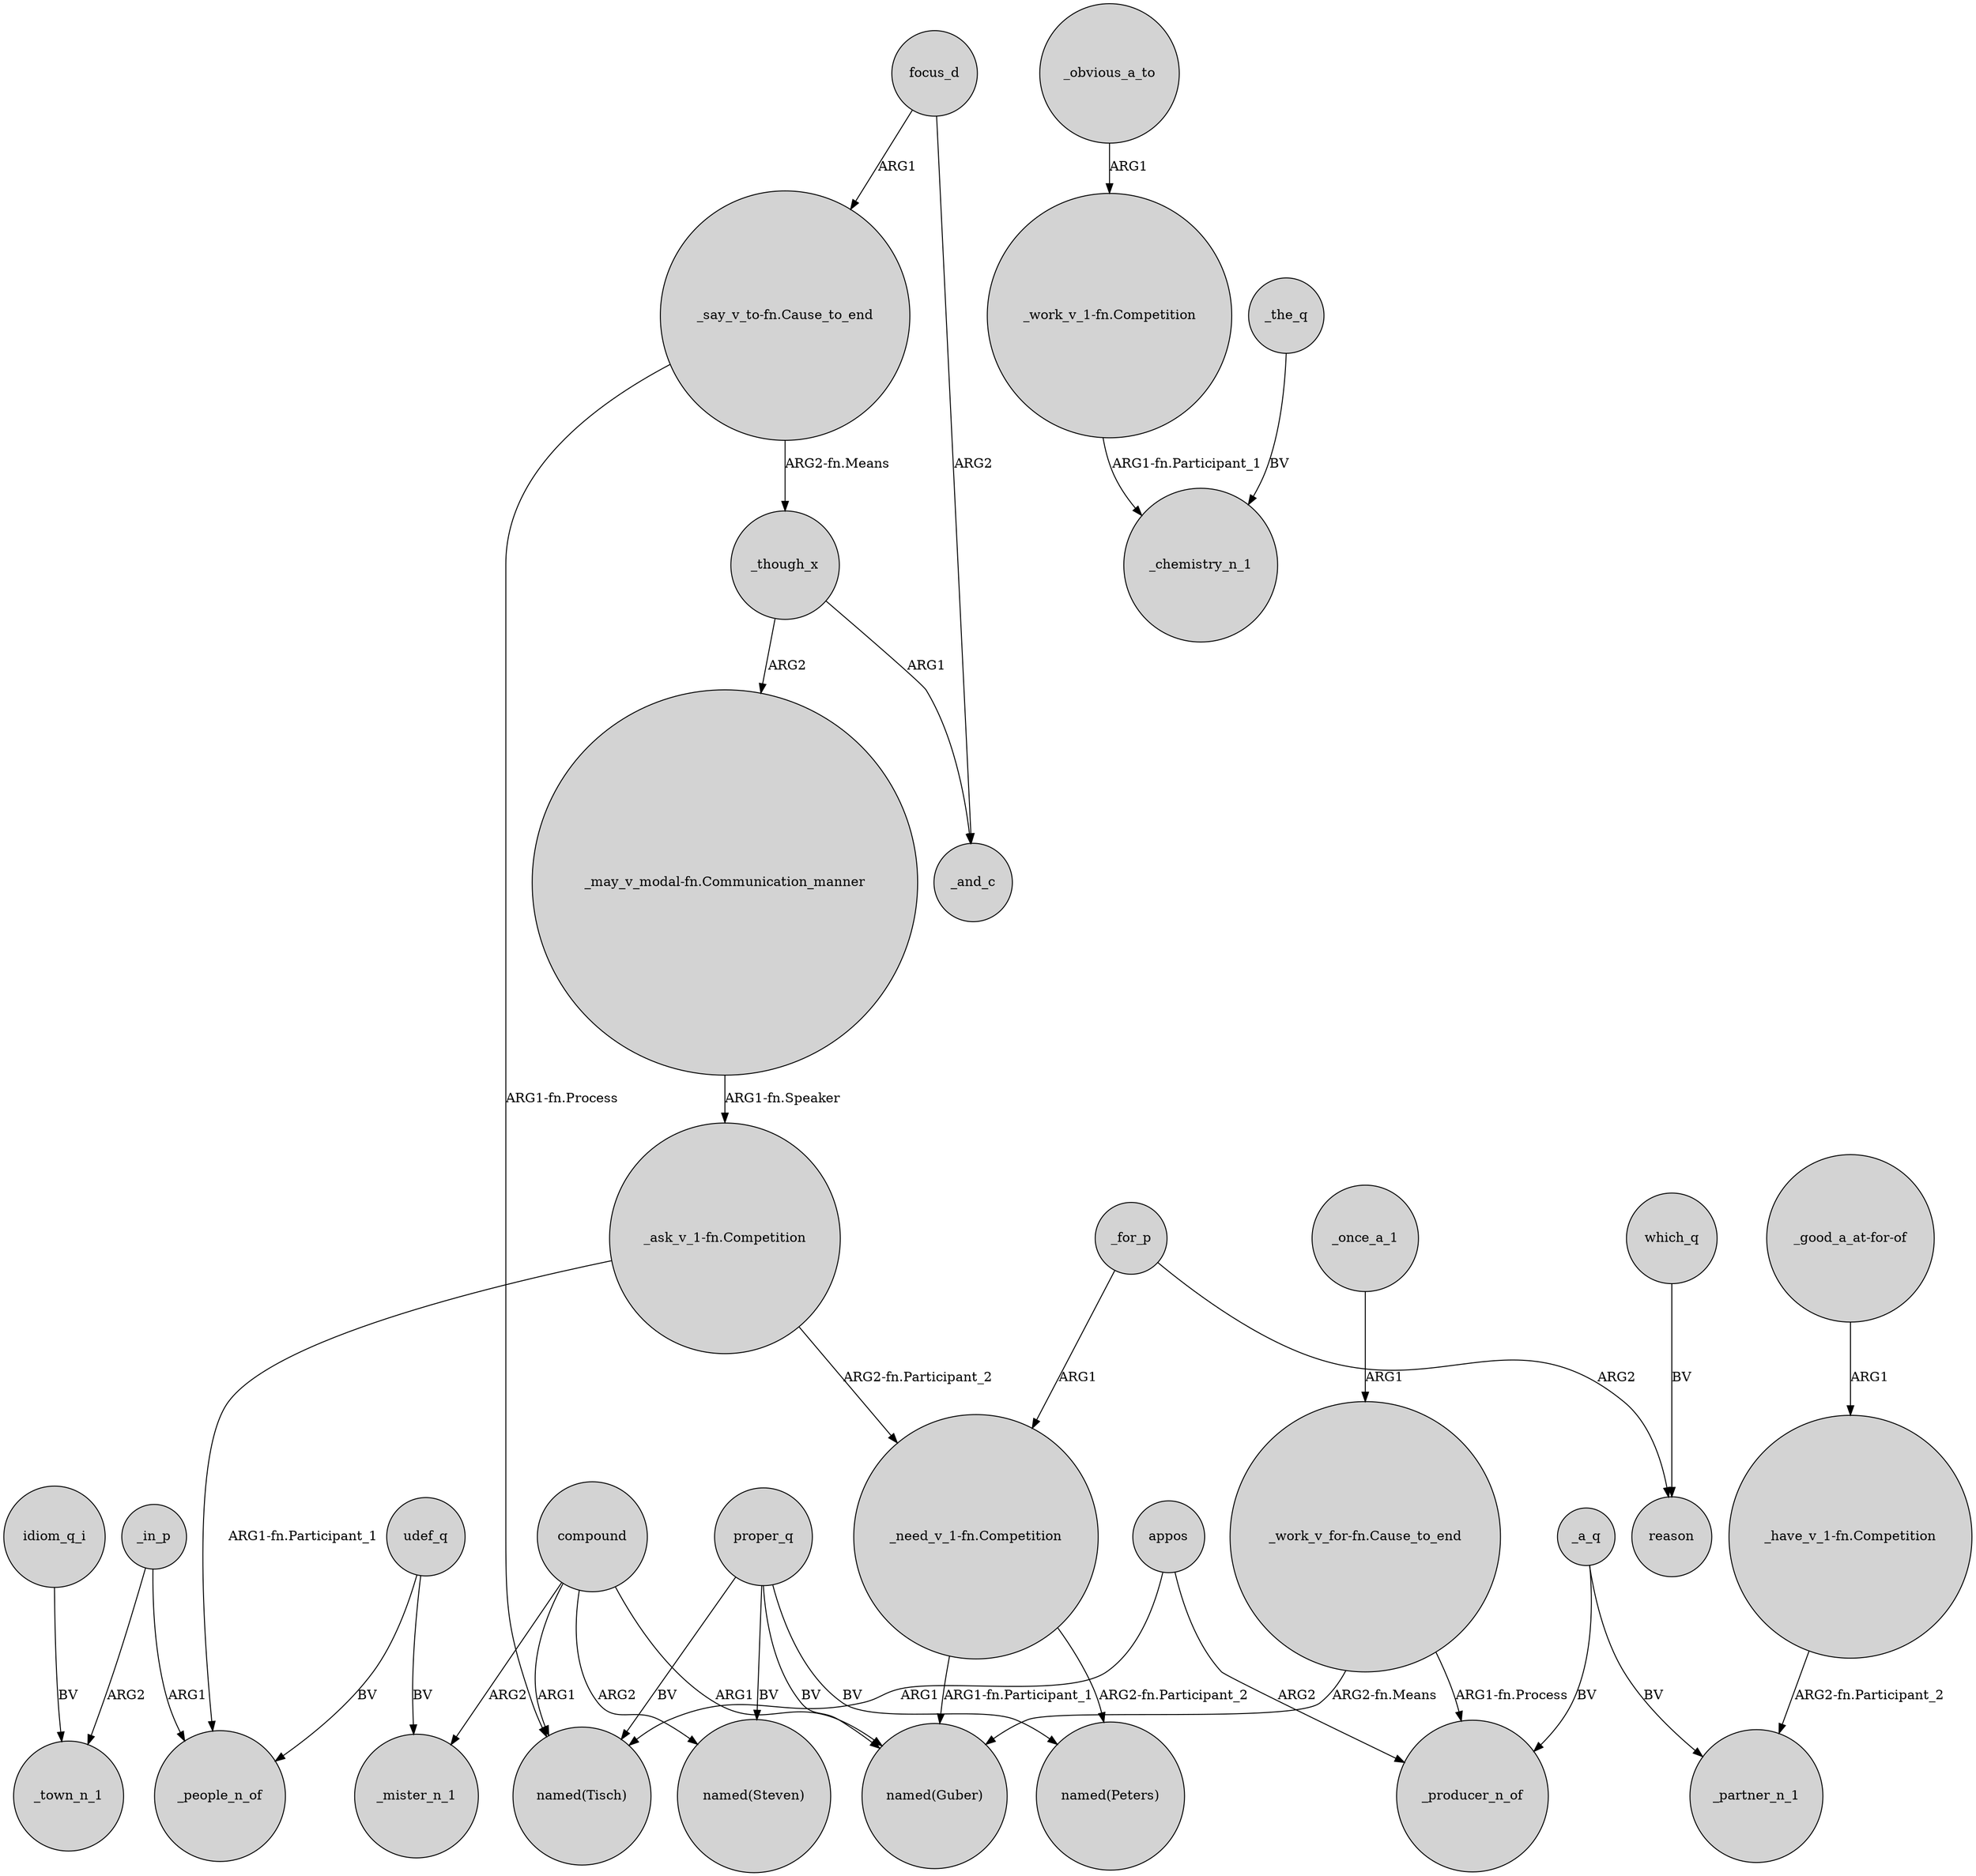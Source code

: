 digraph {
	node [shape=circle style=filled]
	_in_p -> _town_n_1 [label=ARG2]
	udef_q -> _people_n_of [label=BV]
	appos -> _producer_n_of [label=ARG2]
	compound -> _mister_n_1 [label=ARG2]
	"_work_v_for-fn.Cause_to_end" -> "named(Guber)" [label="ARG2-fn.Means"]
	"_have_v_1-fn.Competition" -> _partner_n_1 [label="ARG2-fn.Participant_2"]
	which_q -> reason [label=BV]
	"_need_v_1-fn.Competition" -> "named(Peters)" [label="ARG2-fn.Participant_2"]
	_a_q -> _partner_n_1 [label=BV]
	_though_x -> "_may_v_modal-fn.Communication_manner" [label=ARG2]
	_obvious_a_to -> "_work_v_1-fn.Competition" [label=ARG1]
	"_work_v_1-fn.Competition" -> _chemistry_n_1 [label="ARG1-fn.Participant_1"]
	"_work_v_for-fn.Cause_to_end" -> _producer_n_of [label="ARG1-fn.Process"]
	focus_d -> "_say_v_to-fn.Cause_to_end" [label=ARG1]
	_in_p -> _people_n_of [label=ARG1]
	"_ask_v_1-fn.Competition" -> "_need_v_1-fn.Competition" [label="ARG2-fn.Participant_2"]
	proper_q -> "named(Peters)" [label=BV]
	proper_q -> "named(Steven)" [label=BV]
	"_say_v_to-fn.Cause_to_end" -> "named(Tisch)" [label="ARG1-fn.Process"]
	_for_p -> reason [label=ARG2]
	udef_q -> _mister_n_1 [label=BV]
	"_need_v_1-fn.Competition" -> "named(Guber)" [label="ARG1-fn.Participant_1"]
	proper_q -> "named(Tisch)" [label=BV]
	appos -> "named(Tisch)" [label=ARG1]
	compound -> "named(Tisch)" [label=ARG1]
	_a_q -> _producer_n_of [label=BV]
	_once_a_1 -> "_work_v_for-fn.Cause_to_end" [label=ARG1]
	"_good_a_at-for-of" -> "_have_v_1-fn.Competition" [label=ARG1]
	proper_q -> "named(Guber)" [label=BV]
	_though_x -> _and_c [label=ARG1]
	compound -> "named(Steven)" [label=ARG2]
	_the_q -> _chemistry_n_1 [label=BV]
	idiom_q_i -> _town_n_1 [label=BV]
	"_say_v_to-fn.Cause_to_end" -> _though_x [label="ARG2-fn.Means"]
	_for_p -> "_need_v_1-fn.Competition" [label=ARG1]
	"_ask_v_1-fn.Competition" -> _people_n_of [label="ARG1-fn.Participant_1"]
	compound -> "named(Guber)" [label=ARG1]
	"_may_v_modal-fn.Communication_manner" -> "_ask_v_1-fn.Competition" [label="ARG1-fn.Speaker"]
	focus_d -> _and_c [label=ARG2]
}
